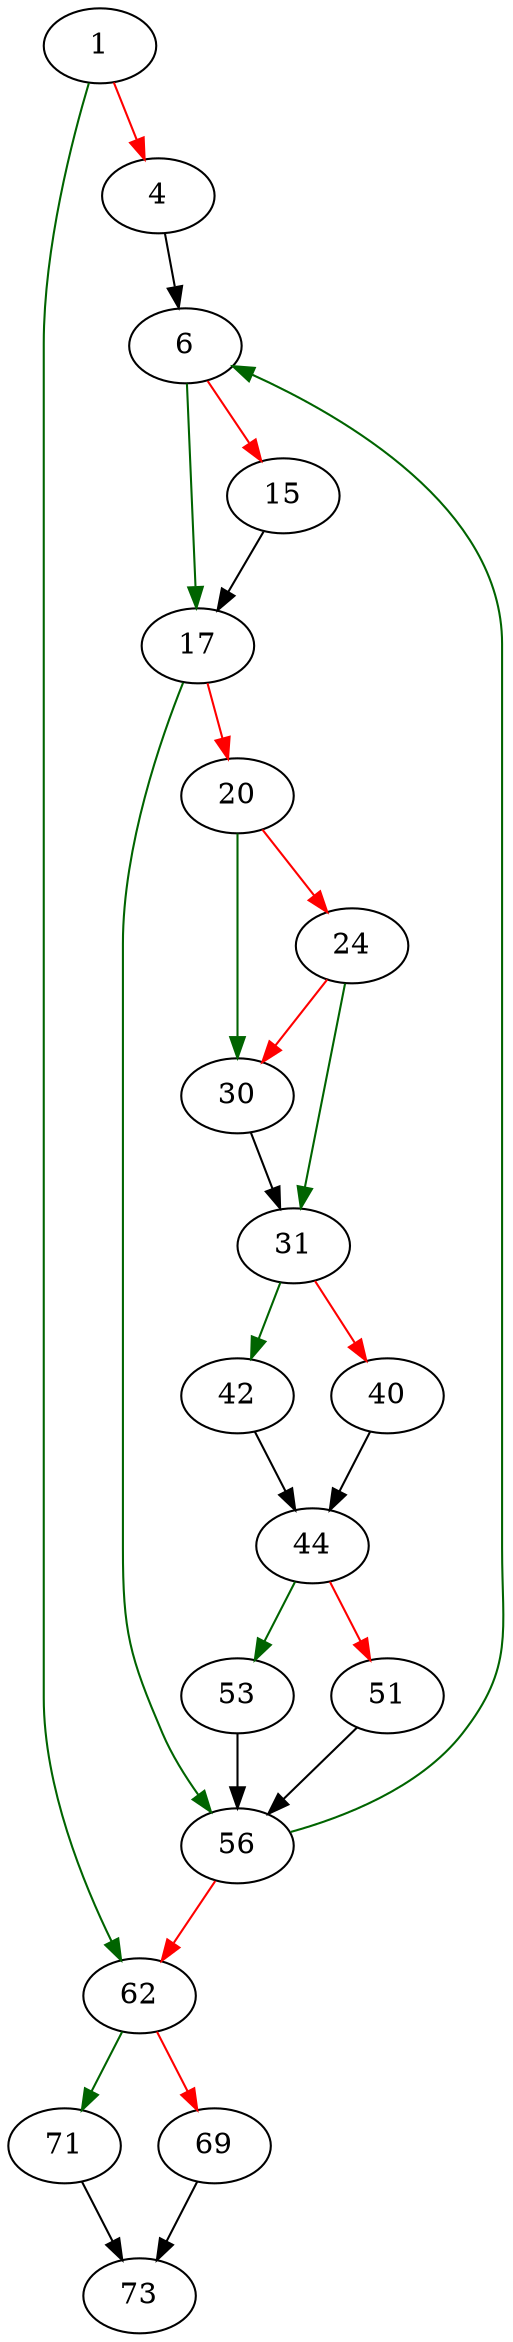 strict digraph "print_with_separator" {
	// Node definitions.
	1 [entry=true];
	62;
	4;
	6;
	17;
	15;
	56;
	20;
	30;
	24;
	31;
	42;
	40;
	44;
	53;
	51;
	71;
	69;
	73;

	// Edge definitions.
	1 -> 62 [
		color=darkgreen
		cond=true
	];
	1 -> 4 [
		color=red
		cond=false
	];
	62 -> 71 [
		color=darkgreen
		cond=true
	];
	62 -> 69 [
		color=red
		cond=false
	];
	4 -> 6;
	6 -> 17 [
		color=darkgreen
		cond=true
	];
	6 -> 15 [
		color=red
		cond=false
	];
	17 -> 56 [
		color=darkgreen
		cond=true
	];
	17 -> 20 [
		color=red
		cond=false
	];
	15 -> 17;
	56 -> 62 [
		color=red
		cond=false
	];
	56 -> 6 [
		color=darkgreen
		cond=true
	];
	20 -> 30 [
		color=darkgreen
		cond=true
	];
	20 -> 24 [
		color=red
		cond=false
	];
	30 -> 31;
	24 -> 30 [
		color=red
		cond=false
	];
	24 -> 31 [
		color=darkgreen
		cond=true
	];
	31 -> 42 [
		color=darkgreen
		cond=true
	];
	31 -> 40 [
		color=red
		cond=false
	];
	42 -> 44;
	40 -> 44;
	44 -> 53 [
		color=darkgreen
		cond=true
	];
	44 -> 51 [
		color=red
		cond=false
	];
	53 -> 56;
	51 -> 56;
	71 -> 73;
	69 -> 73;
}
